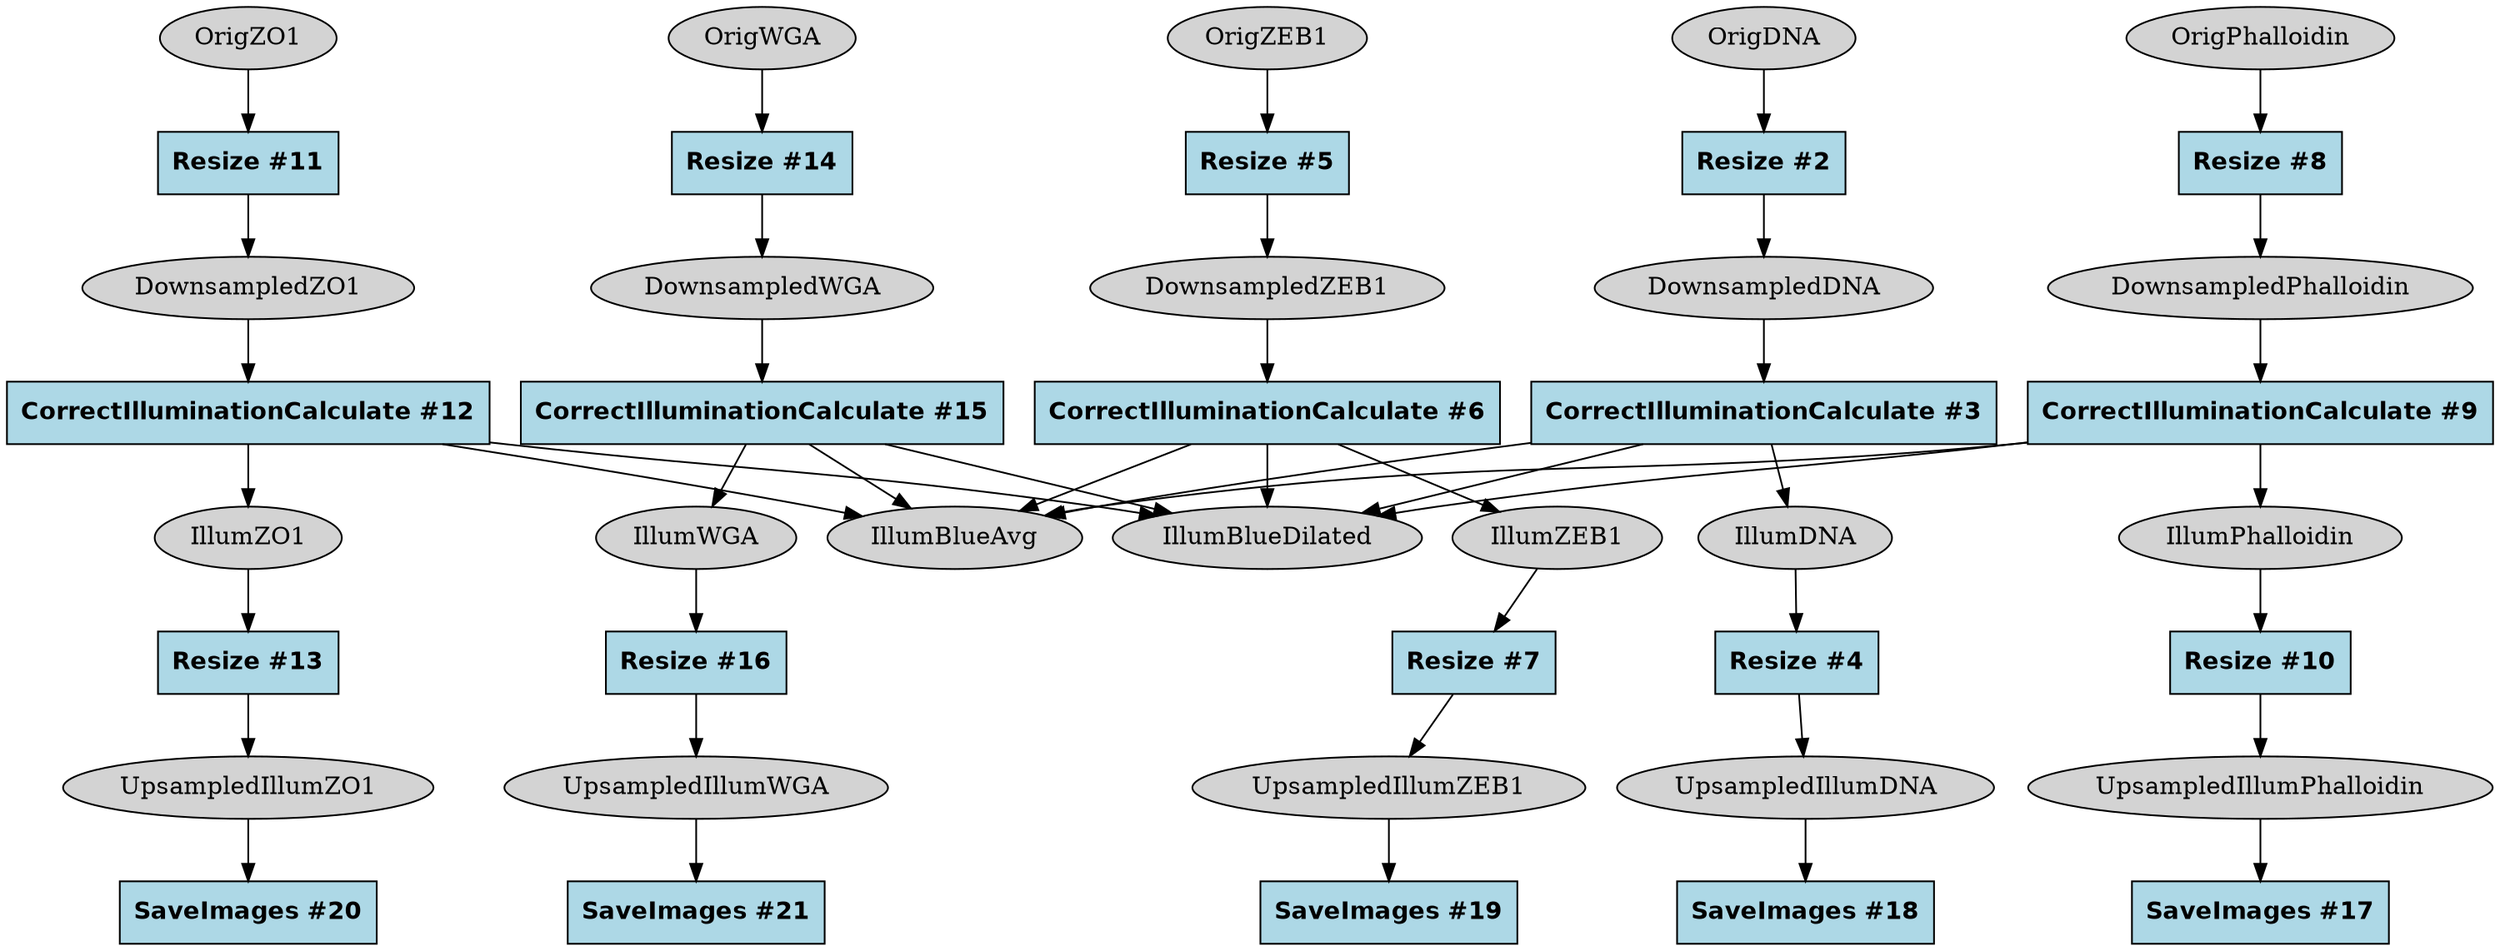 strict digraph {
CorrectIlluminationCalculate_2a123c0b [type=module, label="CorrectIlluminationCalculate #15", module_name=CorrectIlluminationCalculate, module_num=15, original_num=15, stable_id="CorrectIlluminationCalculate_2a123c0b", enabled=True, shape=box, style=filled, fillcolor=lightblue, fontname="Helvetica-Bold"];
CorrectIlluminationCalculate_3111784e [type=module, label="CorrectIlluminationCalculate #12", module_name=CorrectIlluminationCalculate, module_num=12, original_num=12, stable_id="CorrectIlluminationCalculate_3111784e", enabled=True, shape=box, style=filled, fillcolor=lightblue, fontname="Helvetica-Bold"];
CorrectIlluminationCalculate_414501a9 [type=module, label="CorrectIlluminationCalculate #6", module_name=CorrectIlluminationCalculate, module_num=6, original_num=6, stable_id="CorrectIlluminationCalculate_414501a9", enabled=True, shape=box, style=filled, fillcolor=lightblue, fontname="Helvetica-Bold"];
CorrectIlluminationCalculate_b21e4572 [type=module, label="CorrectIlluminationCalculate #9", module_name=CorrectIlluminationCalculate, module_num=9, original_num=9, stable_id="CorrectIlluminationCalculate_b21e4572", enabled=True, shape=box, style=filled, fillcolor=lightblue, fontname="Helvetica-Bold"];
CorrectIlluminationCalculate_be949e55 [type=module, label="CorrectIlluminationCalculate #3", module_name=CorrectIlluminationCalculate, module_num=3, original_num=3, stable_id="CorrectIlluminationCalculate_be949e55", enabled=True, shape=box, style=filled, fillcolor=lightblue, fontname="Helvetica-Bold"];
Resize_1d30768 [type=module, label="Resize #5", module_name=Resize, module_num=5, original_num=5, stable_id="Resize_1d30768", enabled=True, shape=box, style=filled, fillcolor=lightblue, fontname="Helvetica-Bold"];
Resize_40df005a [type=module, label="Resize #16", module_name=Resize, module_num=16, original_num=16, stable_id="Resize_40df005a", enabled=True, shape=box, style=filled, fillcolor=lightblue, fontname="Helvetica-Bold"];
Resize_4d6af3ab [type=module, label="Resize #11", module_name=Resize, module_num=11, original_num=11, stable_id="Resize_4d6af3ab", enabled=True, shape=box, style=filled, fillcolor=lightblue, fontname="Helvetica-Bold"];
Resize_56cab76c [type=module, label="Resize #4", module_name=Resize, module_num=4, original_num=4, stable_id="Resize_56cab76c", enabled=True, shape=box, style=filled, fillcolor=lightblue, fontname="Helvetica-Bold"];
Resize_63af542e [type=module, label="Resize #8", module_name=Resize, module_num=8, original_num=8, stable_id="Resize_63af542e", enabled=True, shape=box, style=filled, fillcolor=lightblue, fontname="Helvetica-Bold"];
Resize_7b935190 [type=module, label="Resize #7", module_name=Resize, module_num=7, original_num=7, stable_id="Resize_7b935190", enabled=True, shape=box, style=filled, fillcolor=lightblue, fontname="Helvetica-Bold"];
Resize_93a7b821 [type=module, label="Resize #14", module_name=Resize, module_num=14, original_num=14, stable_id="Resize_93a7b821", enabled=True, shape=box, style=filled, fillcolor=lightblue, fontname="Helvetica-Bold"];
Resize_b66fb2d4 [type=module, label="Resize #2", module_name=Resize, module_num=2, original_num=2, stable_id="Resize_b66fb2d4", enabled=True, shape=box, style=filled, fillcolor=lightblue, fontname="Helvetica-Bold"];
Resize_c3ab99d2 [type=module, label="Resize #13", module_name=Resize, module_num=13, original_num=13, stable_id="Resize_c3ab99d2", enabled=True, shape=box, style=filled, fillcolor=lightblue, fontname="Helvetica-Bold"];
Resize_fba40d6f [type=module, label="Resize #10", module_name=Resize, module_num=10, original_num=10, stable_id="Resize_fba40d6f", enabled=True, shape=box, style=filled, fillcolor=lightblue, fontname="Helvetica-Bold"];
SaveImages_85d00835 [type=module, label="SaveImages #20", module_name=SaveImages, module_num=20, original_num=20, stable_id="SaveImages_85d00835", enabled=True, shape=box, style=filled, fillcolor=lightblue, fontname="Helvetica-Bold"];
SaveImages_958f8dbb [type=module, label="SaveImages #19", module_name=SaveImages, module_num=19, original_num=19, stable_id="SaveImages_958f8dbb", enabled=True, shape=box, style=filled, fillcolor=lightblue, fontname="Helvetica-Bold"];
SaveImages_a549003d [type=module, label="SaveImages #21", module_name=SaveImages, module_num=21, original_num=21, stable_id="SaveImages_a549003d", enabled=True, shape=box, style=filled, fillcolor=lightblue, fontname="Helvetica-Bold"];
SaveImages_ae90ec46 [type=module, label="SaveImages #18", module_name=SaveImages, module_num=18, original_num=18, stable_id="SaveImages_ae90ec46", enabled=True, shape=box, style=filled, fillcolor=lightblue, fontname="Helvetica-Bold"];
SaveImages_b5c3f6d2 [type=module, label="SaveImages #17", module_name=SaveImages, module_num=17, original_num=17, stable_id="SaveImages_b5c3f6d2", enabled=True, shape=box, style=filled, fillcolor=lightblue, fontname="Helvetica-Bold"];
image__DownsampledDNA [type=image, label=DownsampledDNA, shape=ellipse, style=filled, fillcolor=lightgray];
image__DownsampledPhalloidin [type=image, label=DownsampledPhalloidin, shape=ellipse, style=filled, fillcolor=lightgray];
image__DownsampledWGA [type=image, label=DownsampledWGA, shape=ellipse, style=filled, fillcolor=lightgray];
image__DownsampledZEB1 [type=image, label=DownsampledZEB1, shape=ellipse, style=filled, fillcolor=lightgray];
image__DownsampledZO1 [type=image, label=DownsampledZO1, shape=ellipse, style=filled, fillcolor=lightgray];
image__IllumBlueAvg [type=image, label=IllumBlueAvg, shape=ellipse, style=filled, fillcolor=lightgray];
image__IllumBlueDilated [type=image, label=IllumBlueDilated, shape=ellipse, style=filled, fillcolor=lightgray];
image__IllumDNA [type=image, label=IllumDNA, shape=ellipse, style=filled, fillcolor=lightgray];
image__IllumPhalloidin [type=image, label=IllumPhalloidin, shape=ellipse, style=filled, fillcolor=lightgray];
image__IllumWGA [type=image, label=IllumWGA, shape=ellipse, style=filled, fillcolor=lightgray];
image__IllumZEB1 [type=image, label=IllumZEB1, shape=ellipse, style=filled, fillcolor=lightgray];
image__IllumZO1 [type=image, label=IllumZO1, shape=ellipse, style=filled, fillcolor=lightgray];
image__OrigDNA [type=image, label=OrigDNA, shape=ellipse, style=filled, fillcolor=lightgray];
image__OrigPhalloidin [type=image, label=OrigPhalloidin, shape=ellipse, style=filled, fillcolor=lightgray];
image__OrigWGA [type=image, label=OrigWGA, shape=ellipse, style=filled, fillcolor=lightgray];
image__OrigZEB1 [type=image, label=OrigZEB1, shape=ellipse, style=filled, fillcolor=lightgray];
image__OrigZO1 [type=image, label=OrigZO1, shape=ellipse, style=filled, fillcolor=lightgray];
image__UpsampledIllumDNA [type=image, label=UpsampledIllumDNA, shape=ellipse, style=filled, fillcolor=lightgray];
image__UpsampledIllumPhalloidin [type=image, label=UpsampledIllumPhalloidin, shape=ellipse, style=filled, fillcolor=lightgray];
image__UpsampledIllumWGA [type=image, label=UpsampledIllumWGA, shape=ellipse, style=filled, fillcolor=lightgray];
image__UpsampledIllumZEB1 [type=image, label=UpsampledIllumZEB1, shape=ellipse, style=filled, fillcolor=lightgray];
image__UpsampledIllumZO1 [type=image, label=UpsampledIllumZO1, shape=ellipse, style=filled, fillcolor=lightgray];
CorrectIlluminationCalculate_2a123c0b -> image__IllumBlueAvg [type="image_output"];
CorrectIlluminationCalculate_2a123c0b -> image__IllumBlueDilated [type="image_output"];
CorrectIlluminationCalculate_2a123c0b -> image__IllumWGA [type="image_output"];
CorrectIlluminationCalculate_3111784e -> image__IllumBlueAvg [type="image_output"];
CorrectIlluminationCalculate_3111784e -> image__IllumBlueDilated [type="image_output"];
CorrectIlluminationCalculate_3111784e -> image__IllumZO1 [type="image_output"];
CorrectIlluminationCalculate_414501a9 -> image__IllumBlueAvg [type="image_output"];
CorrectIlluminationCalculate_414501a9 -> image__IllumBlueDilated [type="image_output"];
CorrectIlluminationCalculate_414501a9 -> image__IllumZEB1 [type="image_output"];
CorrectIlluminationCalculate_b21e4572 -> image__IllumBlueAvg [type="image_output"];
CorrectIlluminationCalculate_b21e4572 -> image__IllumBlueDilated [type="image_output"];
CorrectIlluminationCalculate_b21e4572 -> image__IllumPhalloidin [type="image_output"];
CorrectIlluminationCalculate_be949e55 -> image__IllumBlueAvg [type="image_output"];
CorrectIlluminationCalculate_be949e55 -> image__IllumBlueDilated [type="image_output"];
CorrectIlluminationCalculate_be949e55 -> image__IllumDNA [type="image_output"];
Resize_1d30768 -> image__DownsampledZEB1 [type="image_output"];
Resize_40df005a -> image__UpsampledIllumWGA [type="image_output"];
Resize_4d6af3ab -> image__DownsampledZO1 [type="image_output"];
Resize_56cab76c -> image__UpsampledIllumDNA [type="image_output"];
Resize_63af542e -> image__DownsampledPhalloidin [type="image_output"];
Resize_7b935190 -> image__UpsampledIllumZEB1 [type="image_output"];
Resize_93a7b821 -> image__DownsampledWGA [type="image_output"];
Resize_b66fb2d4 -> image__DownsampledDNA [type="image_output"];
Resize_c3ab99d2 -> image__UpsampledIllumZO1 [type="image_output"];
Resize_fba40d6f -> image__UpsampledIllumPhalloidin [type="image_output"];
image__DownsampledDNA -> CorrectIlluminationCalculate_be949e55 [type="image_input"];
image__DownsampledPhalloidin -> CorrectIlluminationCalculate_b21e4572 [type="image_input"];
image__DownsampledWGA -> CorrectIlluminationCalculate_2a123c0b [type="image_input"];
image__DownsampledZEB1 -> CorrectIlluminationCalculate_414501a9 [type="image_input"];
image__DownsampledZO1 -> CorrectIlluminationCalculate_3111784e [type="image_input"];
image__IllumDNA -> Resize_56cab76c [type="image_input"];
image__IllumPhalloidin -> Resize_fba40d6f [type="image_input"];
image__IllumWGA -> Resize_40df005a [type="image_input"];
image__IllumZEB1 -> Resize_7b935190 [type="image_input"];
image__IllumZO1 -> Resize_c3ab99d2 [type="image_input"];
image__OrigDNA -> Resize_b66fb2d4 [type="image_input"];
image__OrigPhalloidin -> Resize_63af542e [type="image_input"];
image__OrigWGA -> Resize_93a7b821 [type="image_input"];
image__OrigZEB1 -> Resize_1d30768 [type="image_input"];
image__OrigZO1 -> Resize_4d6af3ab [type="image_input"];
image__UpsampledIllumDNA -> SaveImages_ae90ec46 [type="image_input"];
image__UpsampledIllumPhalloidin -> SaveImages_b5c3f6d2 [type="image_input"];
image__UpsampledIllumWGA -> SaveImages_a549003d [type="image_input"];
image__UpsampledIllumZEB1 -> SaveImages_958f8dbb [type="image_input"];
image__UpsampledIllumZO1 -> SaveImages_85d00835 [type="image_input"];
}
